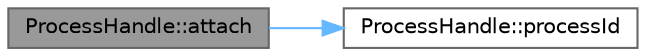 digraph "ProcessHandle::attach"
{
 // LATEX_PDF_SIZE
  bgcolor="transparent";
  edge [fontname=Helvetica,fontsize=10,labelfontname=Helvetica,labelfontsize=10];
  node [fontname=Helvetica,fontsize=10,shape=box,height=0.2,width=0.4];
  rankdir="LR";
  Node1 [id="Node000001",label="ProcessHandle::attach",height=0.2,width=0.4,color="gray40", fillcolor="grey60", style="filled", fontcolor="black",tooltip="This function is responsible for opening a process handle with the specified access rights."];
  Node1 -> Node2 [id="edge1_Node000001_Node000002",color="steelblue1",style="solid",tooltip=" "];
  Node2 [id="Node000002",label="ProcessHandle::processId",height=0.2,width=0.4,color="grey40", fillcolor="white", style="filled",URL="$class_process_handle.html#a0217e75b5d4d9425c9f7a2f6a5d67301",tooltip="Getter for the process ID."];
}
